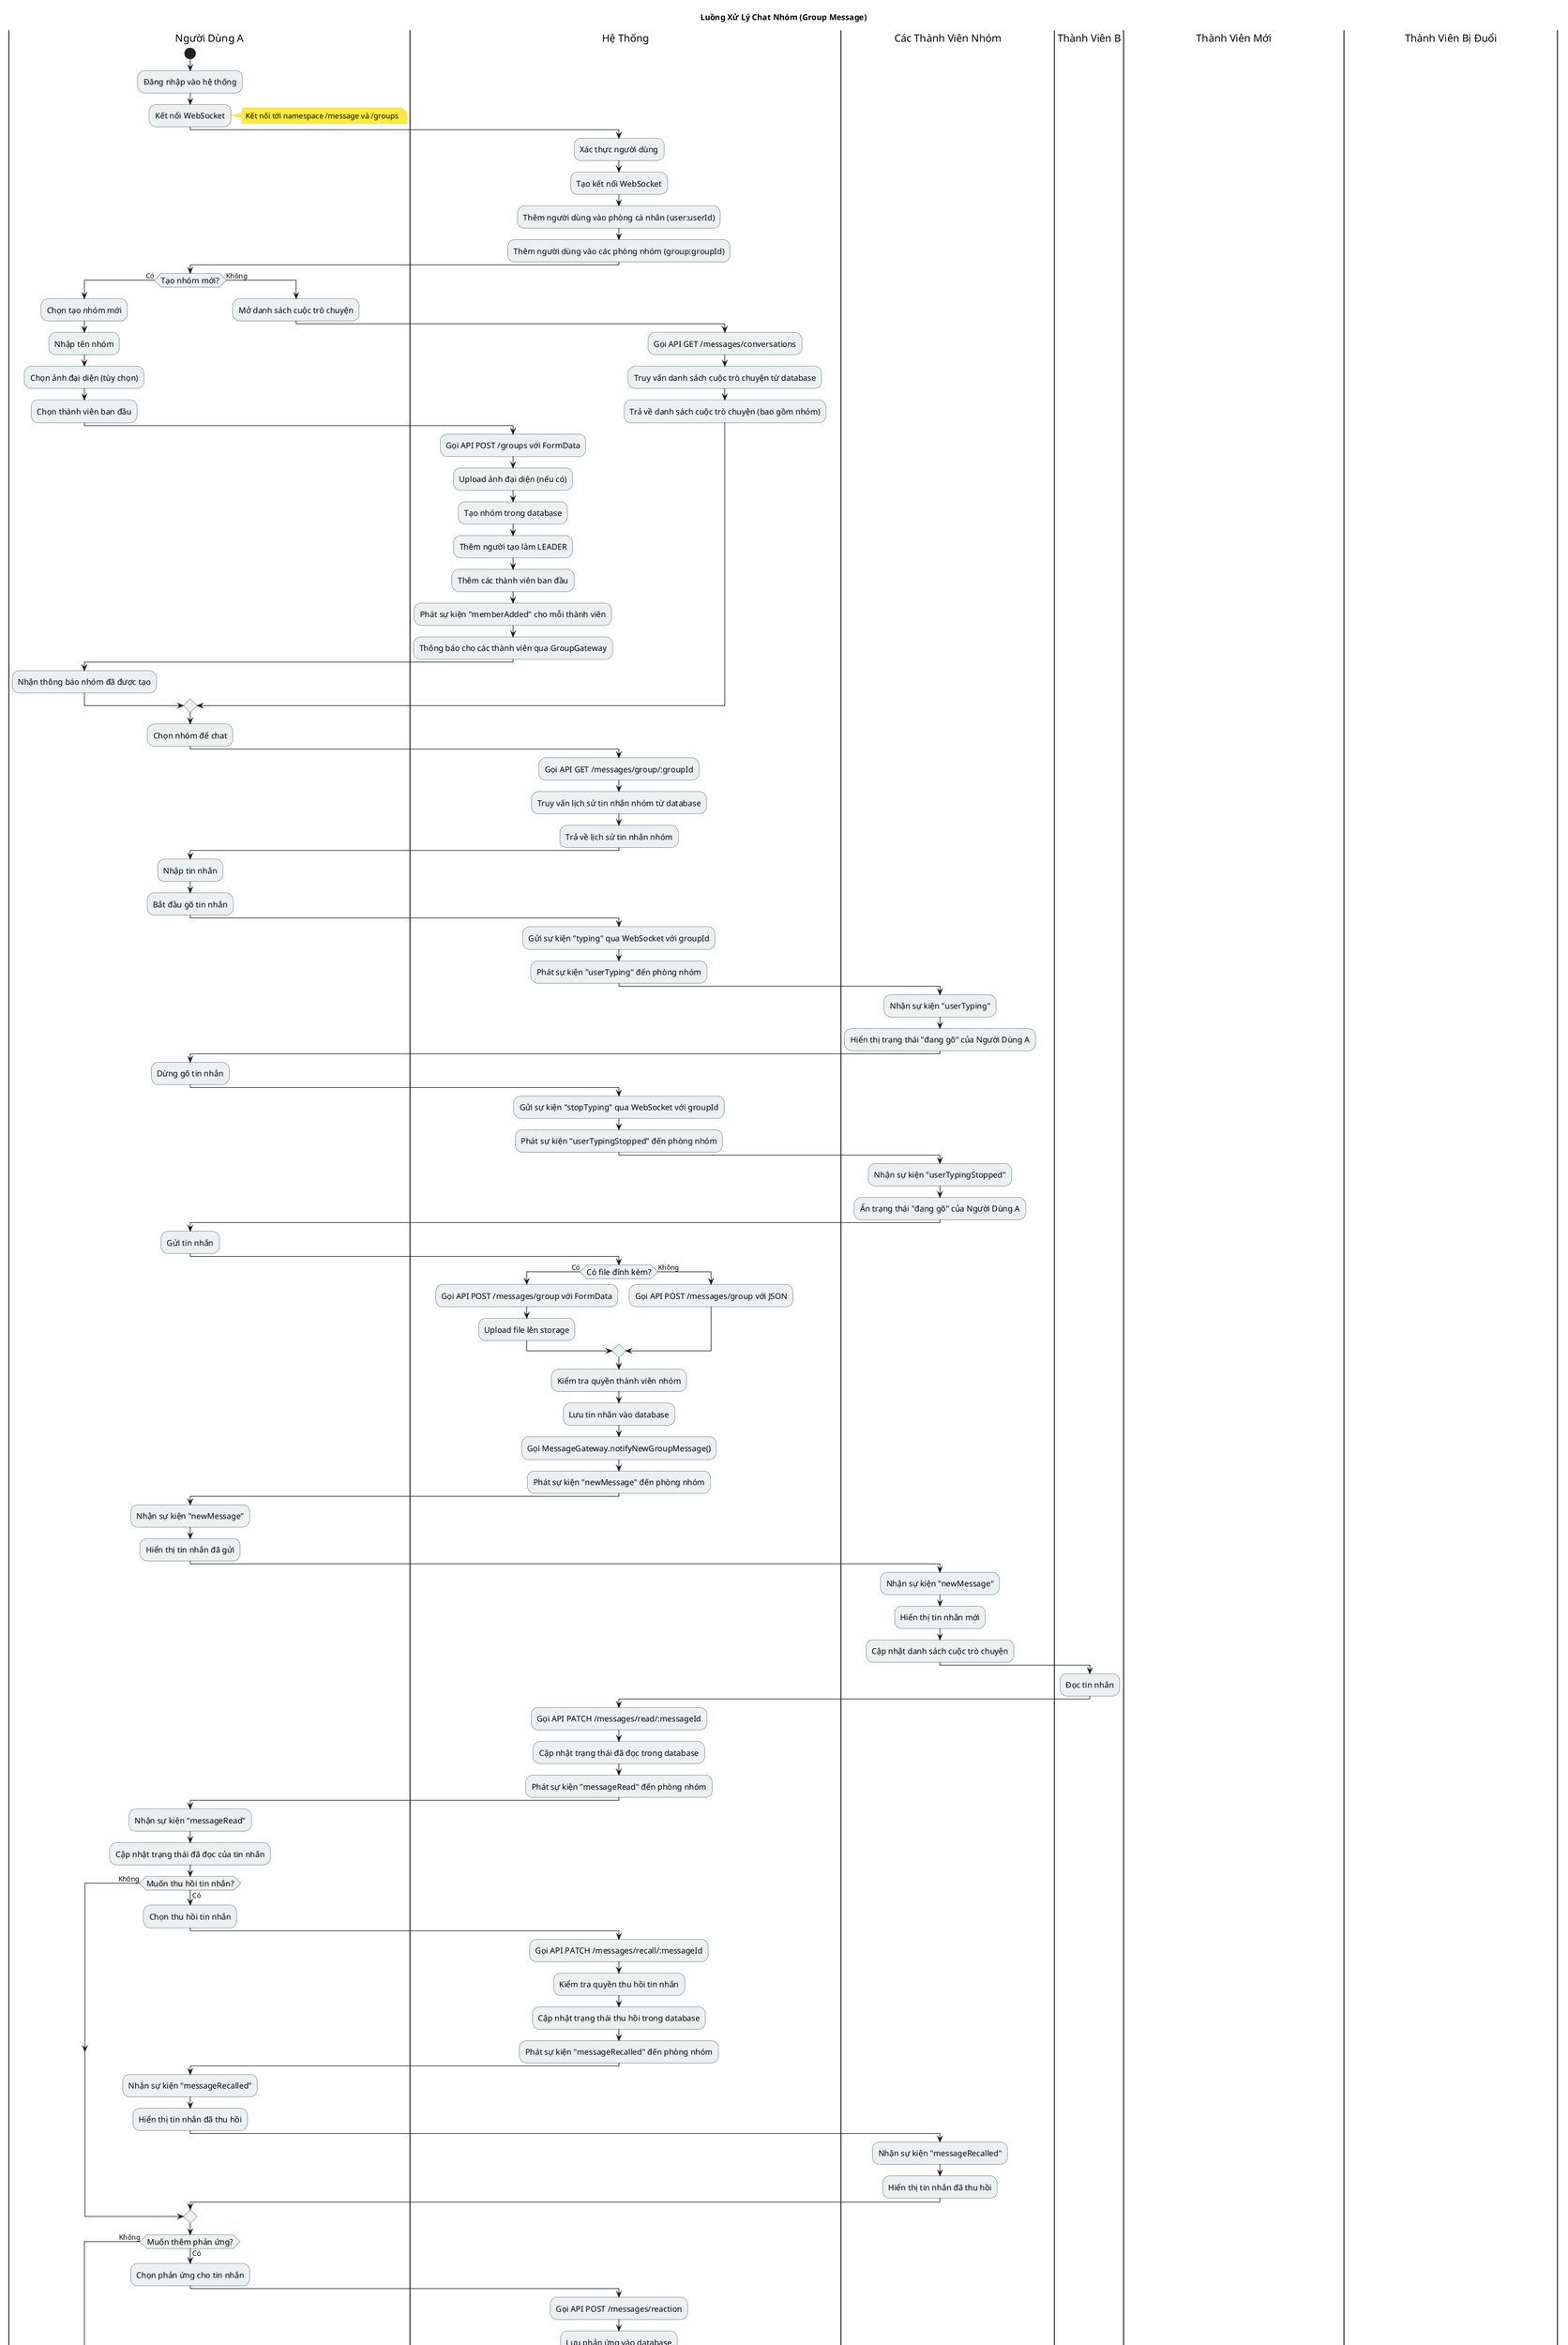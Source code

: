 @startuml Chat Nhóm - Activity Diagram

skinparam backgroundColor white
skinparam activityFontSize 14
skinparam activityFontName Arial
skinparam ArrowFontSize 12
skinparam ArrowFontName Arial
skinparam ActivityBorderColor #2C3E50
skinparam ActivityBackgroundColor #ECF0F1
skinparam ActivityDiamondBackgroundColor #ECF0F1
skinparam ActivityDiamondBorderColor #2C3E50
skinparam NoteBackgroundColor #FFEB3B
skinparam NoteBorderColor #FBC02D

title Luồng Xử Lý Chat Nhóm (Group Message)

|Người Dùng A|
start
:Đăng nhập vào hệ thống;
:Kết nối WebSocket;
note right: Kết nối tới namespace /message và /groups

|Hệ Thống|
:Xác thực người dùng;
:Tạo kết nối WebSocket;
:Thêm người dùng vào phòng cá nhân (user:userId);
:Thêm người dùng vào các phòng nhóm (group:groupId);

|Người Dùng A|
if (Tạo nhóm mới?) then (Có)
  :Chọn tạo nhóm mới;
  :Nhập tên nhóm;
  :Chọn ảnh đại diện (tùy chọn);
  :Chọn thành viên ban đầu;
  
  |Hệ Thống|
  :Gọi API POST /groups với FormData;
  :Upload ảnh đại diện (nếu có);
  :Tạo nhóm trong database;
  :Thêm người tạo làm LEADER;
  :Thêm các thành viên ban đầu;
  :Phát sự kiện "memberAdded" cho mỗi thành viên;
  :Thông báo cho các thành viên qua GroupGateway;
  
  |Người Dùng A|
  :Nhận thông báo nhóm đã được tạo;
else (Không)
  :Mở danh sách cuộc trò chuyện;
  
  |Hệ Thống|
  :Gọi API GET /messages/conversations;
  :Truy vấn danh sách cuộc trò chuyện từ database;
  :Trả về danh sách cuộc trò chuyện (bao gồm nhóm);
endif

|Người Dùng A|
:Chọn nhóm để chat;

|Hệ Thống|
:Gọi API GET /messages/group/:groupId;
:Truy vấn lịch sử tin nhắn nhóm từ database;
:Trả về lịch sử tin nhắn nhóm;

|Người Dùng A|
:Nhập tin nhắn;
:Bắt đầu gõ tin nhắn;

|Hệ Thống|
:Gửi sự kiện "typing" qua WebSocket với groupId;
:Phát sự kiện "userTyping" đến phòng nhóm;

|Các Thành Viên Nhóm|
:Nhận sự kiện "userTyping";
:Hiển thị trạng thái "đang gõ" của Người Dùng A;

|Người Dùng A|
:Dừng gõ tin nhắn;

|Hệ Thống|
:Gửi sự kiện "stopTyping" qua WebSocket với groupId;
:Phát sự kiện "userTypingStopped" đến phòng nhóm;

|Các Thành Viên Nhóm|
:Nhận sự kiện "userTypingStopped";
:Ẩn trạng thái "đang gõ" của Người Dùng A;

|Người Dùng A|
:Gửi tin nhắn;

|Hệ Thống|
if (Có file đính kèm?) then (Có)
  :Gọi API POST /messages/group với FormData;
  :Upload file lên storage;
else (Không)
  :Gọi API POST /messages/group với JSON;
endif
:Kiểm tra quyền thành viên nhóm;
:Lưu tin nhắn vào database;
:Gọi MessageGateway.notifyNewGroupMessage();
:Phát sự kiện "newMessage" đến phòng nhóm;

|Người Dùng A|
:Nhận sự kiện "newMessage";
:Hiển thị tin nhắn đã gửi;

|Các Thành Viên Nhóm|
:Nhận sự kiện "newMessage";
:Hiển thị tin nhắn mới;
:Cập nhật danh sách cuộc trò chuyện;

|Thành Viên B|
:Đọc tin nhắn;

|Hệ Thống|
:Gọi API PATCH /messages/read/:messageId;
:Cập nhật trạng thái đã đọc trong database;
:Phát sự kiện "messageRead" đến phòng nhóm;

|Người Dùng A|
:Nhận sự kiện "messageRead";
:Cập nhật trạng thái đã đọc của tin nhắn;

|Người Dùng A|
if (Muốn thu hồi tin nhắn?) then (Có)
  :Chọn thu hồi tin nhắn;
  
  |Hệ Thống|
  :Gọi API PATCH /messages/recall/:messageId;
  :Kiểm tra quyền thu hồi tin nhắn;
  :Cập nhật trạng thái thu hồi trong database;
  :Phát sự kiện "messageRecalled" đến phòng nhóm;
  
  |Người Dùng A|
  :Nhận sự kiện "messageRecalled";
  :Hiển thị tin nhắn đã thu hồi;
  
  |Các Thành Viên Nhóm|
  :Nhận sự kiện "messageRecalled";
  :Hiển thị tin nhắn đã thu hồi;
else (Không)
endif

|Người Dùng A|
if (Muốn thêm phản ứng?) then (Có)
  :Chọn phản ứng cho tin nhắn;
  
  |Hệ Thống|
  :Gọi API POST /messages/reaction;
  :Lưu phản ứng vào database;
  :Phát sự kiện "messageReaction" đến phòng nhóm;
  
  |Người Dùng A|
  :Nhận sự kiện "messageReaction";
  :Hiển thị phản ứng mới;
  
  |Các Thành Viên Nhóm|
  :Nhận sự kiện "messageReaction";
  :Hiển thị phản ứng mới;
else (Không)
endif

|Người Dùng A|
if (Quản lý nhóm?) then (Có)
  if (Thêm thành viên?) then (Có)
    :Chọn thêm thành viên;
    :Chọn người dùng để thêm vào nhóm;
    
    |Hệ Thống|
    :Gọi API POST /groups/members;
    :Kiểm tra quyền thêm thành viên;
    :Thêm thành viên vào database;
    :Phát sự kiện "memberAdded" đến phòng nhóm;
    :Thông báo cho thành viên mới qua GroupGateway;
    
    |Người Dùng A|
    :Nhận thông báo thành viên đã được thêm;
    
    |Thành Viên Mới|
    :Nhận thông báo đã được thêm vào nhóm;
    :Nhóm xuất hiện trong danh sách cuộc trò chuyện;
  else (Không)
  endif
  
  if (Đuổi thành viên?) then (Có)
    :Chọn đuổi thành viên;
    :Chọn thành viên để đuổi;
    
    |Hệ Thống|
    :Gọi API POST /groups/:groupId/members/:userId/kick;
    :Kiểm tra quyền đuổi thành viên;
    :Xóa thành viên khỏi database;
    :Phát sự kiện "memberRemoved" đến phòng nhóm;
    :Thông báo cho thành viên bị đuổi qua GroupGateway;
    
    |Người Dùng A|
    :Nhận thông báo thành viên đã bị đuổi;
    
    |Thành Viên Bị Đuổi|
    :Nhận thông báo đã bị đuổi khỏi nhóm;
    :Nhóm biến mất khỏi danh sách cuộc trò chuyện;
  else (Không)
  endif
  
  if (Cập nhật thông tin nhóm?) then (Có)
    :Chọn cập nhật thông tin nhóm;
    :Nhập tên nhóm mới hoặc chọn ảnh mới;
    
    |Hệ Thống|
    :Gọi API PATCH /groups/:id hoặc /groups/:id/avatar;
    :Kiểm tra quyền cập nhật nhóm;
    :Cập nhật thông tin nhóm trong database;
    :Phát sự kiện "groupUpdated" hoặc "groupAvatarUpdated";
    
    |Người Dùng A|
    :Nhận thông báo nhóm đã được cập nhật;
    
    |Các Thành Viên Nhóm|
    :Nhận thông báo nhóm đã được cập nhật;
    :Hiển thị thông tin nhóm mới;
  else (Không)
  endif
  
  if (Giải tán nhóm?) then (Có)
    :Chọn giải tán nhóm;
    
    |Hệ Thống|
    :Gọi API POST /groups/:groupId/dissolve;
    :Kiểm tra quyền giải tán nhóm (chỉ LEADER);
    :Xóa tất cả thành viên và nhóm khỏi database;
    :Phát sự kiện "groupDissolved" đến tất cả thành viên;
    
    |Người Dùng A|
    :Nhận thông báo nhóm đã bị giải tán;
    :Nhóm biến mất khỏi danh sách cuộc trò chuyện;
    
    |Các Thành Viên Nhóm|
    :Nhận thông báo nhóm đã bị giải tán;
    :Nhóm biến mất khỏi danh sách cuộc trò chuyện;
  else (Không)
  endif
else (Không)
endif

|Người Dùng A|
:Đóng cuộc trò chuyện;

|Hệ Thống|
:Giữ kết nối WebSocket;
note right: Kết nối vẫn duy trì để nhận thông báo mới

|Người Dùng A|
:Đăng xuất;

|Hệ Thống|
:Ngắt kết nối WebSocket;
:Xóa socket khỏi danh sách;
:Xóa người dùng khỏi các phòng nhóm;

stop

@enduml
